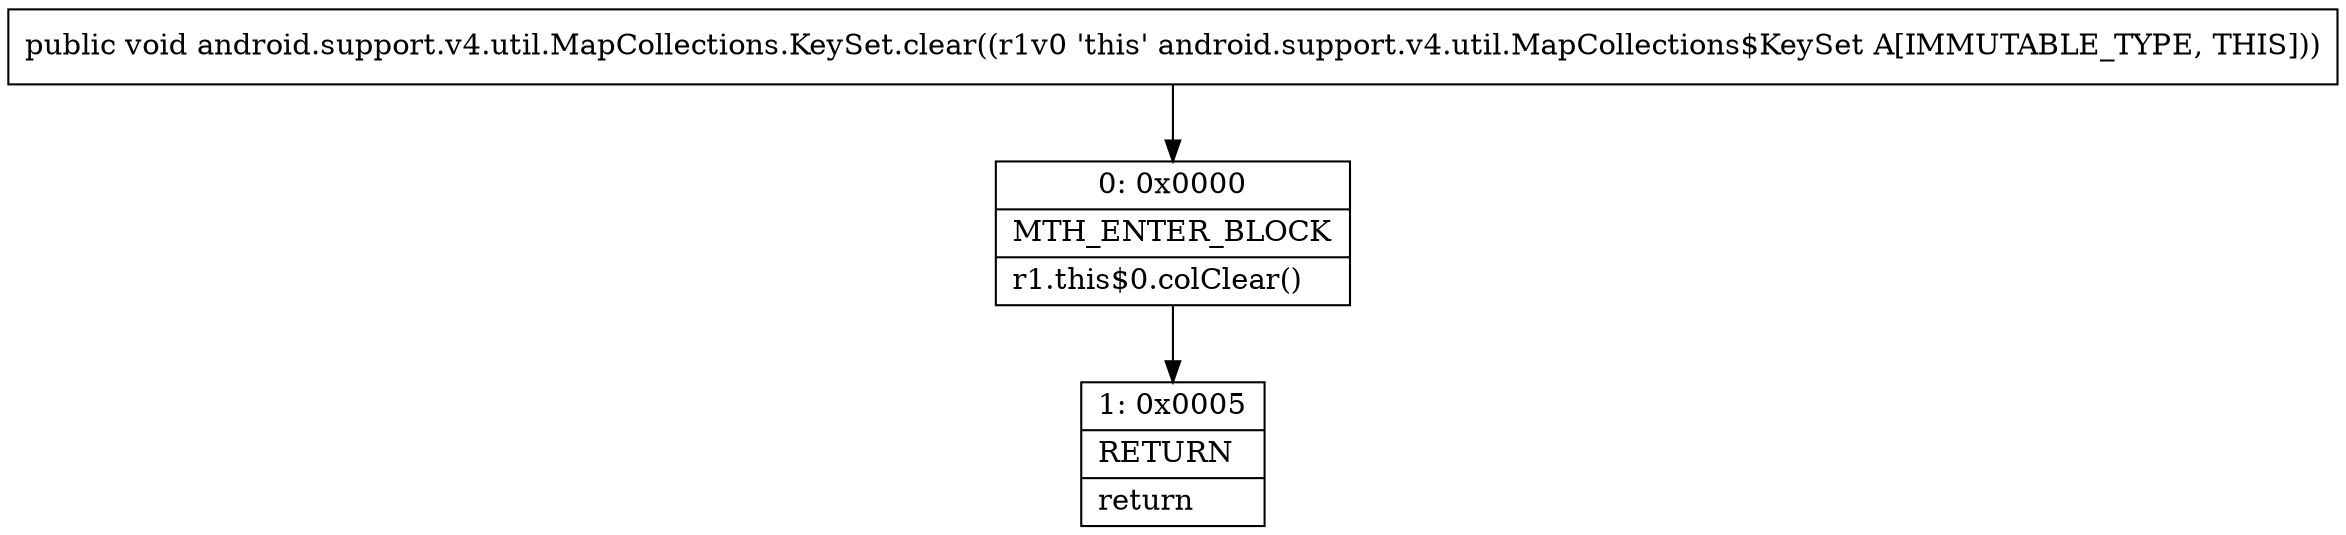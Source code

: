 digraph "CFG forandroid.support.v4.util.MapCollections.KeySet.clear()V" {
Node_0 [shape=record,label="{0\:\ 0x0000|MTH_ENTER_BLOCK\l|r1.this$0.colClear()\l}"];
Node_1 [shape=record,label="{1\:\ 0x0005|RETURN\l|return\l}"];
MethodNode[shape=record,label="{public void android.support.v4.util.MapCollections.KeySet.clear((r1v0 'this' android.support.v4.util.MapCollections$KeySet A[IMMUTABLE_TYPE, THIS])) }"];
MethodNode -> Node_0;
Node_0 -> Node_1;
}

